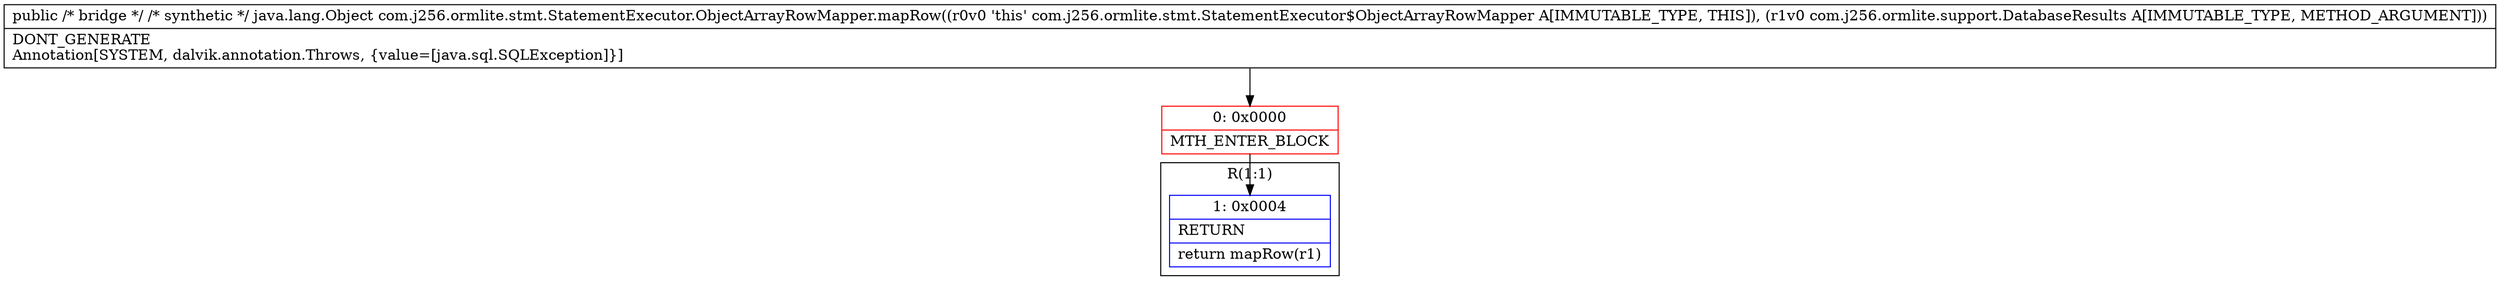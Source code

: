 digraph "CFG forcom.j256.ormlite.stmt.StatementExecutor.ObjectArrayRowMapper.mapRow(Lcom\/j256\/ormlite\/support\/DatabaseResults;)Ljava\/lang\/Object;" {
subgraph cluster_Region_161103427 {
label = "R(1:1)";
node [shape=record,color=blue];
Node_1 [shape=record,label="{1\:\ 0x0004|RETURN\l|return mapRow(r1)\l}"];
}
Node_0 [shape=record,color=red,label="{0\:\ 0x0000|MTH_ENTER_BLOCK\l}"];
MethodNode[shape=record,label="{public \/* bridge *\/ \/* synthetic *\/ java.lang.Object com.j256.ormlite.stmt.StatementExecutor.ObjectArrayRowMapper.mapRow((r0v0 'this' com.j256.ormlite.stmt.StatementExecutor$ObjectArrayRowMapper A[IMMUTABLE_TYPE, THIS]), (r1v0 com.j256.ormlite.support.DatabaseResults A[IMMUTABLE_TYPE, METHOD_ARGUMENT]))  | DONT_GENERATE\lAnnotation[SYSTEM, dalvik.annotation.Throws, \{value=[java.sql.SQLException]\}]\l}"];
MethodNode -> Node_0;
Node_0 -> Node_1;
}

